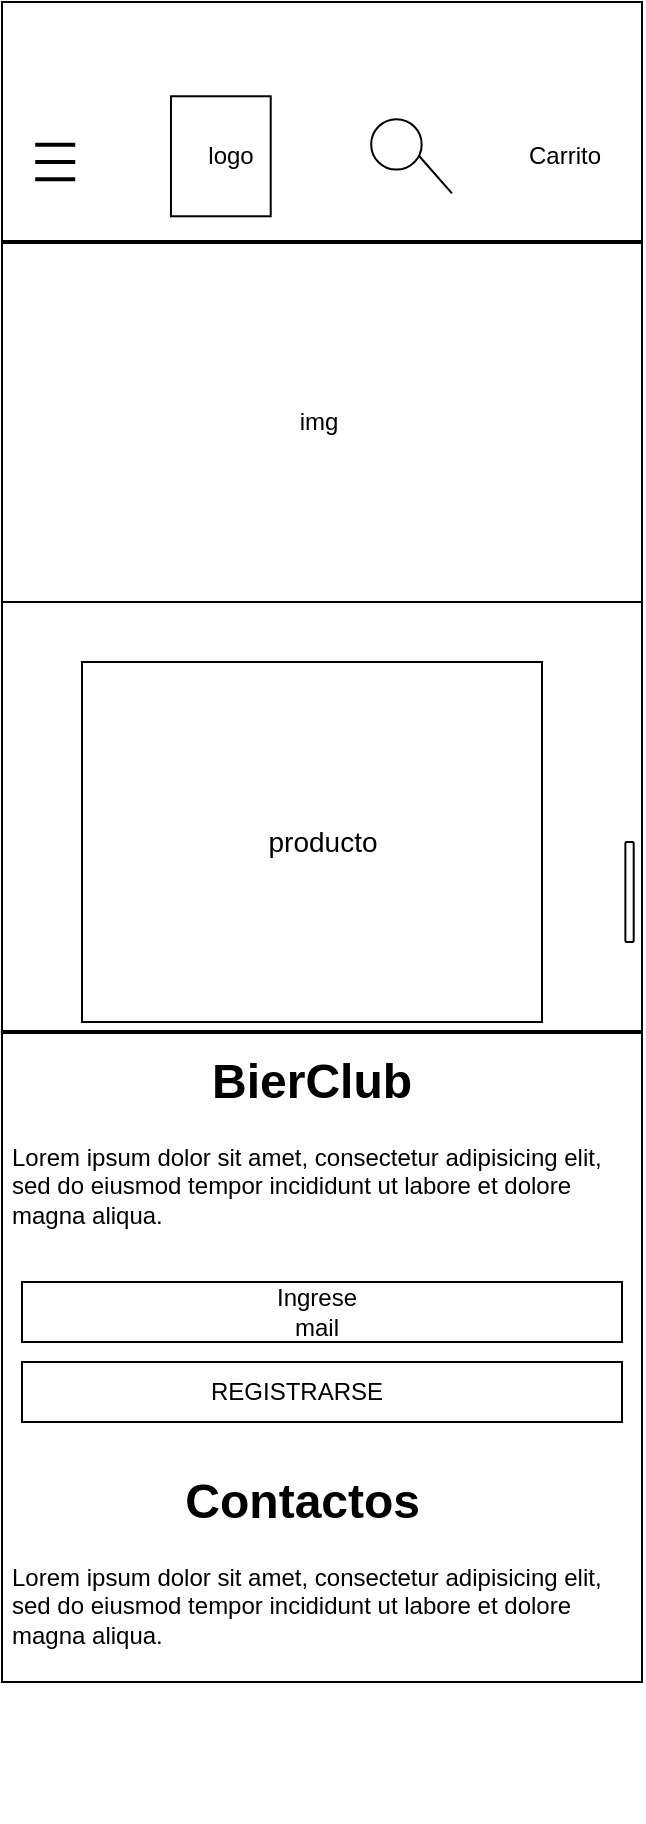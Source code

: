 <mxfile version="13.7.4" type="github" pages="3">
  <diagram id="gn9tKPOoIWXeO0Pi3BGs" name="Page-1">
    <mxGraphModel dx="2012" dy="635" grid="1" gridSize="10" guides="1" tooltips="1" connect="1" arrows="1" fold="1" page="1" pageScale="1" pageWidth="827" pageHeight="1169" math="0" shadow="0">
      <root>
        <mxCell id="0" />
        <mxCell id="1" parent="0" />
        <mxCell id="7zPHn0lOVf5ZXInp7xFm-25" value="" style="group" parent="1" vertex="1" connectable="0">
          <mxGeometry x="-720" y="80" width="320" height="910" as="geometry" />
        </mxCell>
        <mxCell id="7zPHn0lOVf5ZXInp7xFm-1" value="" style="rounded=0;whiteSpace=wrap;html=1;" parent="7zPHn0lOVf5ZXInp7xFm-25" vertex="1">
          <mxGeometry width="320" height="840" as="geometry" />
        </mxCell>
        <mxCell id="7zPHn0lOVf5ZXInp7xFm-2" value="" style="rounded=0;whiteSpace=wrap;html=1;" parent="7zPHn0lOVf5ZXInp7xFm-25" vertex="1">
          <mxGeometry x="84.487" y="47.14" width="49.87" height="60" as="geometry" />
        </mxCell>
        <mxCell id="7zPHn0lOVf5ZXInp7xFm-3" value="logo" style="text;html=1;strokeColor=none;fillColor=none;align=center;verticalAlign=middle;whiteSpace=wrap;rounded=0;" parent="7zPHn0lOVf5ZXInp7xFm-25" vertex="1">
          <mxGeometry x="99.996" y="59.64" width="29.091" height="35" as="geometry" />
        </mxCell>
        <mxCell id="7zPHn0lOVf5ZXInp7xFm-4" value="Carrito" style="text;html=1;strokeColor=none;fillColor=none;align=center;verticalAlign=middle;whiteSpace=wrap;rounded=0;" parent="7zPHn0lOVf5ZXInp7xFm-25" vertex="1">
          <mxGeometry x="273.334" y="67.14" width="16.623" height="20" as="geometry" />
        </mxCell>
        <mxCell id="7zPHn0lOVf5ZXInp7xFm-5" value="" style="rounded=0;whiteSpace=wrap;html=1;" parent="7zPHn0lOVf5ZXInp7xFm-25" vertex="1">
          <mxGeometry y="120" width="320" height="180" as="geometry" />
        </mxCell>
        <mxCell id="7zPHn0lOVf5ZXInp7xFm-6" value="&lt;h1&gt;&amp;nbsp; &amp;nbsp; &amp;nbsp; &amp;nbsp; &amp;nbsp; &amp;nbsp; &amp;nbsp; &amp;nbsp;BierClub&lt;/h1&gt;&lt;p&gt;Lorem ipsum dolor sit amet, consectetur adipisicing elit, sed do eiusmod tempor incididunt ut labore et dolore magna aliqua.&lt;/p&gt;" style="text;html=1;strokeColor=none;fillColor=none;spacing=5;spacingTop=-20;whiteSpace=wrap;overflow=hidden;rounded=0;" parent="7zPHn0lOVf5ZXInp7xFm-25" vertex="1">
          <mxGeometry y="520" width="320" height="120" as="geometry" />
        </mxCell>
        <mxCell id="7zPHn0lOVf5ZXInp7xFm-7" value="&lt;h1&gt;&amp;nbsp; &amp;nbsp; &amp;nbsp; &amp;nbsp; &amp;nbsp; &amp;nbsp; &amp;nbsp;Contactos&lt;/h1&gt;&lt;p&gt;Lorem ipsum dolor sit amet, consectetur adipisicing elit, sed do eiusmod tempor incididunt ut labore et dolore magna aliqua.&lt;/p&gt;" style="text;html=1;strokeColor=none;fillColor=none;spacing=5;spacingTop=-20;whiteSpace=wrap;overflow=hidden;rounded=0;" parent="7zPHn0lOVf5ZXInp7xFm-25" vertex="1">
          <mxGeometry y="730" width="320" height="120" as="geometry" />
        </mxCell>
        <mxCell id="7zPHn0lOVf5ZXInp7xFm-8" value="" style="line;strokeWidth=2;html=1;" parent="7zPHn0lOVf5ZXInp7xFm-25" vertex="1">
          <mxGeometry y="115" width="320" height="10" as="geometry" />
        </mxCell>
        <mxCell id="7zPHn0lOVf5ZXInp7xFm-9" value="img" style="text;html=1;strokeColor=none;fillColor=none;align=center;verticalAlign=middle;whiteSpace=wrap;rounded=0;" parent="7zPHn0lOVf5ZXInp7xFm-25" vertex="1">
          <mxGeometry x="149.615" y="200" width="16.623" height="20" as="geometry" />
        </mxCell>
        <mxCell id="7zPHn0lOVf5ZXInp7xFm-10" value="" style="line;strokeWidth=2;html=1;fontSize=14;" parent="7zPHn0lOVf5ZXInp7xFm-25" vertex="1">
          <mxGeometry y="510" width="320" height="10" as="geometry" />
        </mxCell>
        <mxCell id="7zPHn0lOVf5ZXInp7xFm-11" value="" style="rounded=0;whiteSpace=wrap;html=1;fontSize=14;" parent="7zPHn0lOVf5ZXInp7xFm-25" vertex="1">
          <mxGeometry x="40" y="330" width="230" height="180" as="geometry" />
        </mxCell>
        <mxCell id="7zPHn0lOVf5ZXInp7xFm-12" value="producto" style="text;html=1;strokeColor=none;fillColor=none;align=center;verticalAlign=middle;whiteSpace=wrap;rounded=0;fontSize=14;" parent="7zPHn0lOVf5ZXInp7xFm-25" vertex="1">
          <mxGeometry x="151.653" y="410" width="16.623" height="20" as="geometry" />
        </mxCell>
        <mxCell id="7zPHn0lOVf5ZXInp7xFm-13" value="" style="rounded=1;whiteSpace=wrap;html=1;fontSize=14;" parent="7zPHn0lOVf5ZXInp7xFm-25" vertex="1">
          <mxGeometry x="311.688" y="420" width="4.156" height="50" as="geometry" />
        </mxCell>
        <mxCell id="7zPHn0lOVf5ZXInp7xFm-14" value="" style="line;strokeWidth=2;html=1;" parent="7zPHn0lOVf5ZXInp7xFm-25" vertex="1">
          <mxGeometry x="16.627" y="87.143" width="20" height="2.857" as="geometry" />
        </mxCell>
        <mxCell id="7zPHn0lOVf5ZXInp7xFm-15" value="" style="line;strokeWidth=2;html=1;" parent="7zPHn0lOVf5ZXInp7xFm-25" vertex="1">
          <mxGeometry x="16.627" y="78.571" width="20" height="2.857" as="geometry" />
        </mxCell>
        <mxCell id="7zPHn0lOVf5ZXInp7xFm-16" value="" style="line;strokeWidth=2;html=1;" parent="7zPHn0lOVf5ZXInp7xFm-25" vertex="1">
          <mxGeometry x="16.627" y="70" width="20" height="2.857" as="geometry" />
        </mxCell>
        <mxCell id="7zPHn0lOVf5ZXInp7xFm-19" value="" style="rounded=1;whiteSpace=wrap;html=1;arcSize=0;" parent="7zPHn0lOVf5ZXInp7xFm-25" vertex="1">
          <mxGeometry x="10" y="640" width="300" height="30" as="geometry" />
        </mxCell>
        <mxCell id="7zPHn0lOVf5ZXInp7xFm-20" value="" style="rounded=1;whiteSpace=wrap;html=1;arcSize=0;" parent="7zPHn0lOVf5ZXInp7xFm-25" vertex="1">
          <mxGeometry x="10" y="680" width="300" height="30" as="geometry" />
        </mxCell>
        <mxCell id="7zPHn0lOVf5ZXInp7xFm-21" value="REGISTRARSE" style="text;html=1;strokeColor=none;fillColor=none;align=center;verticalAlign=middle;whiteSpace=wrap;rounded=0;" parent="7zPHn0lOVf5ZXInp7xFm-25" vertex="1">
          <mxGeometry x="134.36" y="680" width="26.67" height="30" as="geometry" />
        </mxCell>
        <mxCell id="7zPHn0lOVf5ZXInp7xFm-22" value="Ingrese mail" style="text;html=1;strokeColor=none;fillColor=none;align=center;verticalAlign=middle;whiteSpace=wrap;rounded=0;" parent="7zPHn0lOVf5ZXInp7xFm-25" vertex="1">
          <mxGeometry x="131.26" y="645" width="53.333" height="20" as="geometry" />
        </mxCell>
        <mxCell id="7zPHn0lOVf5ZXInp7xFm-29" value="" style="group" parent="7zPHn0lOVf5ZXInp7xFm-25" vertex="1" connectable="0">
          <mxGeometry x="184.59" y="58.57" width="40.39" height="37.14" as="geometry" />
        </mxCell>
        <mxCell id="7zPHn0lOVf5ZXInp7xFm-27" value="" style="ellipse;whiteSpace=wrap;html=1;aspect=fixed;" parent="7zPHn0lOVf5ZXInp7xFm-29" vertex="1">
          <mxGeometry width="25.244" height="25.244" as="geometry" />
        </mxCell>
        <mxCell id="7zPHn0lOVf5ZXInp7xFm-28" value="" style="endArrow=none;html=1;entryX=0.95;entryY=0.73;entryDx=0;entryDy=0;entryPerimeter=0;" parent="7zPHn0lOVf5ZXInp7xFm-29" target="7zPHn0lOVf5ZXInp7xFm-27" edge="1">
          <mxGeometry width="50" height="50" relative="1" as="geometry">
            <mxPoint x="40.39" y="37.14" as="sourcePoint" />
            <mxPoint x="50.487" y="37.14" as="targetPoint" />
          </mxGeometry>
        </mxCell>
      </root>
    </mxGraphModel>
  </diagram>
  <diagram id="SwcJtndgTxoeqV7aYlF8" name="Page-2">
    <mxGraphModel dx="1808" dy="526" grid="1" gridSize="10" guides="1" tooltips="1" connect="1" arrows="1" fold="1" page="1" pageScale="1" pageWidth="827" pageHeight="1169" math="0" shadow="0">
      <root>
        <mxCell id="KpPTK9KQGnR3QfAC0WlO-0" />
        <mxCell id="KpPTK9KQGnR3QfAC0WlO-1" parent="KpPTK9KQGnR3QfAC0WlO-0" />
        <mxCell id="VYwgtRkoT8JxzwJ1JFRF-4" value="" style="group" parent="KpPTK9KQGnR3QfAC0WlO-1" vertex="1" connectable="0">
          <mxGeometry x="-410" y="840" width="336.67" height="790" as="geometry" />
        </mxCell>
        <mxCell id="vzdy2ACjwdqujKmpEcTy-0" value="" style="rounded=0;whiteSpace=wrap;html=1;fontSize=14;" parent="VYwgtRkoT8JxzwJ1JFRF-4" vertex="1">
          <mxGeometry width="320" height="550" as="geometry" />
        </mxCell>
        <mxCell id="vzdy2ACjwdqujKmpEcTy-1" value="" style="ellipse;whiteSpace=wrap;html=1;" parent="VYwgtRkoT8JxzwJ1JFRF-4" vertex="1">
          <mxGeometry x="77.627" y="30" width="42.39" height="80" as="geometry" />
        </mxCell>
        <mxCell id="vzdy2ACjwdqujKmpEcTy-2" value="img logo" style="text;html=1;strokeColor=none;fillColor=none;align=center;verticalAlign=middle;whiteSpace=wrap;rounded=0;" parent="VYwgtRkoT8JxzwJ1JFRF-4" vertex="1">
          <mxGeometry x="91.757" y="60" width="14.13" height="20" as="geometry" />
        </mxCell>
        <mxCell id="vzdy2ACjwdqujKmpEcTy-3" value="" style="line;strokeWidth=2;html=1;" parent="VYwgtRkoT8JxzwJ1JFRF-4" vertex="1">
          <mxGeometry x="27.844" y="77.143" width="12.468" height="2.857" as="geometry" />
        </mxCell>
        <mxCell id="vzdy2ACjwdqujKmpEcTy-4" value="" style="line;strokeWidth=2;html=1;" parent="VYwgtRkoT8JxzwJ1JFRF-4" vertex="1">
          <mxGeometry x="27.844" y="68.571" width="12.468" height="2.857" as="geometry" />
        </mxCell>
        <mxCell id="vzdy2ACjwdqujKmpEcTy-5" value="" style="line;strokeWidth=2;html=1;" parent="VYwgtRkoT8JxzwJ1JFRF-4" vertex="1">
          <mxGeometry x="27.844" y="60" width="12.468" height="2.857" as="geometry" />
        </mxCell>
        <mxCell id="vzdy2ACjwdqujKmpEcTy-6" value="" style="ellipse;whiteSpace=wrap;html=1;" parent="VYwgtRkoT8JxzwJ1JFRF-4" vertex="1">
          <mxGeometry x="258.119" y="30" width="42.39" height="80" as="geometry" />
        </mxCell>
        <mxCell id="vzdy2ACjwdqujKmpEcTy-7" value="Img Carrito" style="text;html=1;strokeColor=none;fillColor=none;align=center;verticalAlign=middle;whiteSpace=wrap;rounded=0;" parent="VYwgtRkoT8JxzwJ1JFRF-4" vertex="1">
          <mxGeometry x="272.249" y="60" width="14.13" height="20" as="geometry" />
        </mxCell>
        <mxCell id="vzdy2ACjwdqujKmpEcTy-8" value="" style="line;strokeWidth=2;html=1;" parent="VYwgtRkoT8JxzwJ1JFRF-4" vertex="1">
          <mxGeometry y="130" width="320" height="10" as="geometry" />
        </mxCell>
        <mxCell id="vzdy2ACjwdqujKmpEcTy-11" value="" style="line;strokeWidth=2;html=1;" parent="VYwgtRkoT8JxzwJ1JFRF-4" vertex="1">
          <mxGeometry y="280" width="320" height="10" as="geometry" />
        </mxCell>
        <mxCell id="vzdy2ACjwdqujKmpEcTy-12" value="NEWSLETTER" style="text;html=1;strokeColor=none;fillColor=none;align=center;verticalAlign=middle;whiteSpace=wrap;rounded=0;" parent="VYwgtRkoT8JxzwJ1JFRF-4" vertex="1">
          <mxGeometry x="154.308" y="400.004" width="11.39" height="12.727" as="geometry" />
        </mxCell>
        <mxCell id="vzdy2ACjwdqujKmpEcTy-13" value="&lt;h1&gt;&amp;nbsp; &amp;nbsp; &amp;nbsp; &amp;nbsp; &amp;nbsp; &amp;nbsp; &amp;nbsp; &amp;nbsp; BierClub&lt;/h1&gt;&lt;p&gt;Lorem ipsum dolor sit amet, consectetur adipisicing elit, sed do eiusmod tempor incididunt ut labore et dolore magna aliqua.&lt;/p&gt;" style="text;html=1;strokeColor=none;fillColor=none;spacing=5;spacingTop=-20;whiteSpace=wrap;overflow=hidden;rounded=0;" parent="VYwgtRkoT8JxzwJ1JFRF-4" vertex="1">
          <mxGeometry y="450" width="320" height="90" as="geometry" />
        </mxCell>
        <mxCell id="vzdy2ACjwdqujKmpEcTy-14" value="" style="rounded=1;whiteSpace=wrap;html=1;" parent="VYwgtRkoT8JxzwJ1JFRF-4" vertex="1">
          <mxGeometry x="10" y="420" width="300" height="19.09" as="geometry" />
        </mxCell>
        <mxCell id="vzdy2ACjwdqujKmpEcTy-15" value="&lt;h1&gt;&amp;nbsp; &amp;nbsp; &amp;nbsp; &amp;nbsp; &amp;nbsp; &amp;nbsp; &amp;nbsp; Contactos&lt;/h1&gt;&lt;p&gt;Lorem ipsum dolor sit amet, consectetur adipisicing elit, sed do eiusmod tempor incididunt ut labore et dolore magna aliqua.&lt;/p&gt;" style="text;html=1;strokeColor=none;fillColor=none;spacing=5;spacingTop=-20;whiteSpace=wrap;overflow=hidden;rounded=0;" parent="VYwgtRkoT8JxzwJ1JFRF-4" vertex="1">
          <mxGeometry y="280" width="320" height="140" as="geometry" />
        </mxCell>
        <mxCell id="vzdy2ACjwdqujKmpEcTy-16" value="" style="rounded=1;whiteSpace=wrap;html=1;fontSize=14;rotation=90;" parent="VYwgtRkoT8JxzwJ1JFRF-4" vertex="1">
          <mxGeometry x="296.471" y="185.78" width="33.247" height="10" as="geometry" />
        </mxCell>
        <mxCell id="vzdy2ACjwdqujKmpEcTy-25" value="" style="line;strokeWidth=4;html=1;perimeter=backbonePerimeter;points=[];outlineConnect=0;" parent="VYwgtRkoT8JxzwJ1JFRF-4" vertex="1">
          <mxGeometry y="380" width="320" height="10" as="geometry" />
        </mxCell>
        <mxCell id="VYwgtRkoT8JxzwJ1JFRF-0" value="" style="group" parent="VYwgtRkoT8JxzwJ1JFRF-4" vertex="1" connectable="0">
          <mxGeometry x="190" y="51.43" width="40.39" height="37.14" as="geometry" />
        </mxCell>
        <mxCell id="VYwgtRkoT8JxzwJ1JFRF-1" value="" style="ellipse;whiteSpace=wrap;html=1;aspect=fixed;" parent="VYwgtRkoT8JxzwJ1JFRF-0" vertex="1">
          <mxGeometry width="25.244" height="25.244" as="geometry" />
        </mxCell>
        <mxCell id="VYwgtRkoT8JxzwJ1JFRF-2" value="" style="endArrow=none;html=1;entryX=0.95;entryY=0.73;entryDx=0;entryDy=0;entryPerimeter=0;" parent="VYwgtRkoT8JxzwJ1JFRF-0" target="VYwgtRkoT8JxzwJ1JFRF-1" edge="1">
          <mxGeometry width="50" height="50" relative="1" as="geometry">
            <mxPoint x="40.39" y="37.14" as="sourcePoint" />
            <mxPoint x="50.487" y="37.14" as="targetPoint" />
          </mxGeometry>
        </mxCell>
        <mxCell id="vzdy2ACjwdqujKmpEcTy-22" value="" style="rounded=1;whiteSpace=wrap;html=1;rotation=90;" parent="VYwgtRkoT8JxzwJ1JFRF-4" vertex="1">
          <mxGeometry x="100.02" y="95.46" width="128.8" height="232.99" as="geometry" />
        </mxCell>
        <mxCell id="vzdy2ACjwdqujKmpEcTy-23" value="" style="endArrow=none;html=1;entryX=0.75;entryY=0;entryDx=0;entryDy=0;exitX=0.75;exitY=1;exitDx=0;exitDy=0;" parent="VYwgtRkoT8JxzwJ1JFRF-4" source="vzdy2ACjwdqujKmpEcTy-22" target="vzdy2ACjwdqujKmpEcTy-22" edge="1">
          <mxGeometry width="50" height="50" relative="1" as="geometry">
            <mxPoint x="46.024" y="332.167" as="sourcePoint" />
            <mxPoint x="73.584" y="271.948" as="targetPoint" />
          </mxGeometry>
        </mxCell>
        <mxCell id="vzdy2ACjwdqujKmpEcTy-21" value="" style="group" parent="VYwgtRkoT8JxzwJ1JFRF-4" vertex="1" connectable="0">
          <mxGeometry x="105.887" y="51.43" width="98.481" height="179.4" as="geometry" />
        </mxCell>
        <mxCell id="vzdy2ACjwdqujKmpEcTy-24" value="Precio" style="text;html=1;strokeColor=none;fillColor=none;align=center;verticalAlign=middle;whiteSpace=wrap;rounded=0;" parent="vzdy2ACjwdqujKmpEcTy-21" vertex="1">
          <mxGeometry x="35.038" y="152.793" width="19.34" height="23.615" as="geometry" />
        </mxCell>
      </root>
    </mxGraphModel>
  </diagram>
  <diagram id="_G3ST14dlx6zZ8EE9Lpi" name="Page-3">
    <mxGraphModel dx="1808" dy="526" grid="1" gridSize="10" guides="1" tooltips="1" connect="1" arrows="1" fold="1" page="1" pageScale="1" pageWidth="827" pageHeight="1169" math="0" shadow="0">
      <root>
        <mxCell id="PmWIVXRI8UOth7mFPXQt-0" />
        <mxCell id="PmWIVXRI8UOth7mFPXQt-1" parent="PmWIVXRI8UOth7mFPXQt-0" />
        <mxCell id="PmWIVXRI8UOth7mFPXQt-5" value="" style="rounded=0;whiteSpace=wrap;html=1;direction=west;" parent="PmWIVXRI8UOth7mFPXQt-1" vertex="1">
          <mxGeometry x="-470" y="80" width="318.672" height="722.396" as="geometry" />
        </mxCell>
        <mxCell id="PmWIVXRI8UOth7mFPXQt-6" value="" style="rounded=0;whiteSpace=wrap;html=1;" parent="PmWIVXRI8UOth7mFPXQt-1" vertex="1">
          <mxGeometry x="-470" y="610" width="318.67" height="330" as="geometry" />
        </mxCell>
        <mxCell id="PmWIVXRI8UOth7mFPXQt-7" value="REGISTRATE" style="text;html=1;strokeColor=none;fillColor=none;align=center;verticalAlign=middle;whiteSpace=wrap;rounded=0;fontSize=22;" parent="PmWIVXRI8UOth7mFPXQt-1" vertex="1">
          <mxGeometry x="-309.337" y="650.001" width="10.622" height="19.792" as="geometry" />
        </mxCell>
        <mxCell id="PmWIVXRI8UOth7mFPXQt-8" value="" style="ellipse;whiteSpace=wrap;html=1;" parent="PmWIVXRI8UOth7mFPXQt-1" vertex="1">
          <mxGeometry x="-330" y="122.37" width="58.82" height="63.7" as="geometry" />
        </mxCell>
        <mxCell id="PmWIVXRI8UOth7mFPXQt-9" value="" style="line;strokeWidth=2;html=1;" parent="PmWIVXRI8UOth7mFPXQt-1" vertex="1">
          <mxGeometry x="-470" y="208.646" width="318.672" height="9.896" as="geometry" />
        </mxCell>
        <mxCell id="PmWIVXRI8UOth7mFPXQt-10" value="" style="ellipse;whiteSpace=wrap;html=1;" parent="PmWIVXRI8UOth7mFPXQt-1" vertex="1">
          <mxGeometry x="-230" y="114.64" width="73.36" height="79.17" as="geometry" />
        </mxCell>
        <mxCell id="PmWIVXRI8UOth7mFPXQt-11" value="Img Carrito" style="text;html=1;strokeColor=none;fillColor=none;align=center;verticalAlign=middle;whiteSpace=wrap;rounded=0;" parent="PmWIVXRI8UOth7mFPXQt-1" vertex="1">
          <mxGeometry x="-198.634" y="144.333" width="10.622" height="19.792" as="geometry" />
        </mxCell>
        <mxCell id="PmWIVXRI8UOth7mFPXQt-12" value="&lt;h1&gt;&amp;nbsp; &amp;nbsp; &amp;nbsp; &amp;nbsp; &amp;nbsp; &amp;nbsp; &amp;nbsp; &amp;nbsp; BierClub&lt;/h1&gt;&lt;p&gt;Lorem ipsum dolor sit amet, consectetur adipisicing elit, sed do eiusmod tempor incididunt ut labore et dolore magna aliqua.&lt;/p&gt;" style="text;html=1;strokeColor=none;fillColor=none;spacing=5;spacingTop=-20;whiteSpace=wrap;overflow=hidden;rounded=0;" parent="PmWIVXRI8UOth7mFPXQt-1" vertex="1">
          <mxGeometry x="-470" y="759.89" width="318.672" height="118.75" as="geometry" />
        </mxCell>
        <mxCell id="PmWIVXRI8UOth7mFPXQt-13" value="" style="rounded=1;whiteSpace=wrap;html=1;" parent="PmWIVXRI8UOth7mFPXQt-1" vertex="1">
          <mxGeometry x="-363.775" y="689.996" width="122.158" height="39.583" as="geometry" />
        </mxCell>
        <mxCell id="PmWIVXRI8UOth7mFPXQt-15" value="" style="line;strokeWidth=2;html=1;" parent="PmWIVXRI8UOth7mFPXQt-1" vertex="1">
          <mxGeometry x="-468.672" y="749.997" width="318.672" height="9.896" as="geometry" />
        </mxCell>
        <mxCell id="PmWIVXRI8UOth7mFPXQt-16" value="face" style="text;html=1;strokeColor=none;fillColor=none;align=center;verticalAlign=middle;whiteSpace=wrap;rounded=0;fontSize=22;" parent="PmWIVXRI8UOth7mFPXQt-1" vertex="1">
          <mxGeometry x="-413.001" y="899.999" width="10.622" height="19.792" as="geometry" />
        </mxCell>
        <mxCell id="PmWIVXRI8UOth7mFPXQt-17" value="ig" style="text;html=1;strokeColor=none;fillColor=none;align=center;verticalAlign=middle;whiteSpace=wrap;rounded=0;fontSize=22;" parent="PmWIVXRI8UOth7mFPXQt-1" vertex="1">
          <mxGeometry x="-313.416" y="899.999" width="10.622" height="19.792" as="geometry" />
        </mxCell>
        <mxCell id="PmWIVXRI8UOth7mFPXQt-18" value="wpp" style="text;html=1;strokeColor=none;fillColor=none;align=center;verticalAlign=middle;whiteSpace=wrap;rounded=0;fontSize=22;" parent="PmWIVXRI8UOth7mFPXQt-1" vertex="1">
          <mxGeometry x="-228.437" y="899.999" width="10.622" height="19.792" as="geometry" />
        </mxCell>
        <mxCell id="PmWIVXRI8UOth7mFPXQt-19" value="" style="rounded=0;whiteSpace=wrap;html=1;fontSize=22;" parent="PmWIVXRI8UOth7mFPXQt-1" vertex="1">
          <mxGeometry x="-470" y="208.65" width="318.672" height="191.35" as="geometry" />
        </mxCell>
        <mxCell id="PmWIVXRI8UOth7mFPXQt-20" value="img" style="text;html=1;strokeColor=none;fillColor=none;align=center;verticalAlign=middle;whiteSpace=wrap;rounded=0;fontSize=22;" parent="PmWIVXRI8UOth7mFPXQt-1" vertex="1">
          <mxGeometry x="-315.975" y="294.428" width="10.622" height="19.792" as="geometry" />
        </mxCell>
        <mxCell id="PmWIVXRI8UOth7mFPXQt-21" value="" style="rounded=1;whiteSpace=wrap;html=1;fontSize=22;" parent="PmWIVXRI8UOth7mFPXQt-1" vertex="1">
          <mxGeometry x="-156.639" y="515.417" width="2.921" height="59.375" as="geometry" />
        </mxCell>
        <mxCell id="PmWIVXRI8UOth7mFPXQt-22" value="logo" style="text;html=1;strokeColor=none;fillColor=none;align=center;verticalAlign=middle;whiteSpace=wrap;rounded=0;fontSize=22;" parent="PmWIVXRI8UOth7mFPXQt-1" vertex="1">
          <mxGeometry x="-305.35" y="144.323" width="10.622" height="19.792" as="geometry" />
        </mxCell>
        <mxCell id="PmWIVXRI8UOth7mFPXQt-23" value="" style="line;strokeWidth=2;html=1;" parent="PmWIVXRI8UOth7mFPXQt-1" vertex="1">
          <mxGeometry x="-441.253" y="161.253" width="12.416" height="2.857" as="geometry" />
        </mxCell>
        <mxCell id="PmWIVXRI8UOth7mFPXQt-24" value="" style="line;strokeWidth=2;html=1;" parent="PmWIVXRI8UOth7mFPXQt-1" vertex="1">
          <mxGeometry x="-441.253" y="152.681" width="12.416" height="2.857" as="geometry" />
        </mxCell>
        <mxCell id="PmWIVXRI8UOth7mFPXQt-25" value="" style="line;strokeWidth=2;html=1;" parent="PmWIVXRI8UOth7mFPXQt-1" vertex="1">
          <mxGeometry x="-441.253" y="144.11" width="12.416" height="2.857" as="geometry" />
        </mxCell>
        <mxCell id="PmWIVXRI8UOth7mFPXQt-29" value="Ingresa mail" style="text;html=1;strokeColor=none;fillColor=none;align=center;verticalAlign=middle;whiteSpace=wrap;rounded=0;" parent="PmWIVXRI8UOth7mFPXQt-1" vertex="1">
          <mxGeometry x="-322.839" y="699.79" width="41.386" height="20" as="geometry" />
        </mxCell>
        <mxCell id="PmWIVXRI8UOth7mFPXQt-30" value="" style="rounded=1;whiteSpace=wrap;html=1;rotation=90;" parent="PmWIVXRI8UOth7mFPXQt-1" vertex="1">
          <mxGeometry x="-388.1" y="360.36" width="157.01" height="295.42" as="geometry" />
        </mxCell>
        <mxCell id="PmWIVXRI8UOth7mFPXQt-31" value="" style="endArrow=none;html=1;entryX=0.75;entryY=0;entryDx=0;entryDy=0;exitX=0.75;exitY=1;exitDx=0;exitDy=0;" parent="PmWIVXRI8UOth7mFPXQt-1" source="PmWIVXRI8UOth7mFPXQt-30" target="PmWIVXRI8UOth7mFPXQt-30" edge="1">
          <mxGeometry width="50" height="50" relative="1" as="geometry">
            <mxPoint x="9.338" y="604.999" as="sourcePoint" />
            <mxPoint x="82.987" y="605.314" as="targetPoint" />
          </mxGeometry>
        </mxCell>
        <mxCell id="PmWIVXRI8UOth7mFPXQt-32" value="Precio" style="text;html=1;strokeColor=none;fillColor=none;align=center;verticalAlign=middle;whiteSpace=wrap;rounded=0;" parent="PmWIVXRI8UOth7mFPXQt-1" vertex="1">
          <mxGeometry x="-309.341" y="549.879" width="16.744" height="24.911" as="geometry" />
        </mxCell>
        <mxCell id="PmWIVXRI8UOth7mFPXQt-36" value="" style="line;strokeWidth=2;html=1;" parent="PmWIVXRI8UOth7mFPXQt-1" vertex="1">
          <mxGeometry x="-470" y="860.107" width="318.672" height="9.896" as="geometry" />
        </mxCell>
        <mxCell id="PmWIVXRI8UOth7mFPXQt-4" value="" style="endArrow=none;html=1;entryX=0.95;entryY=0.73;entryDx=0;entryDy=0;entryPerimeter=0;" parent="PmWIVXRI8UOth7mFPXQt-1" target="PmWIVXRI8UOth7mFPXQt-3" edge="1">
          <mxGeometry width="50" height="50" relative="1" as="geometry">
            <mxPoint x="-357.764" y="163.668" as="sourcePoint" />
            <mxPoint x="-354.391" y="172.13" as="targetPoint" />
          </mxGeometry>
        </mxCell>
        <mxCell id="PmWIVXRI8UOth7mFPXQt-3" value="" style="ellipse;whiteSpace=wrap;html=1;aspect=fixed;" parent="PmWIVXRI8UOth7mFPXQt-1" vertex="1">
          <mxGeometry x="-390" y="138.87" width="25.244" height="25.244" as="geometry" />
        </mxCell>
      </root>
    </mxGraphModel>
  </diagram>
</mxfile>
